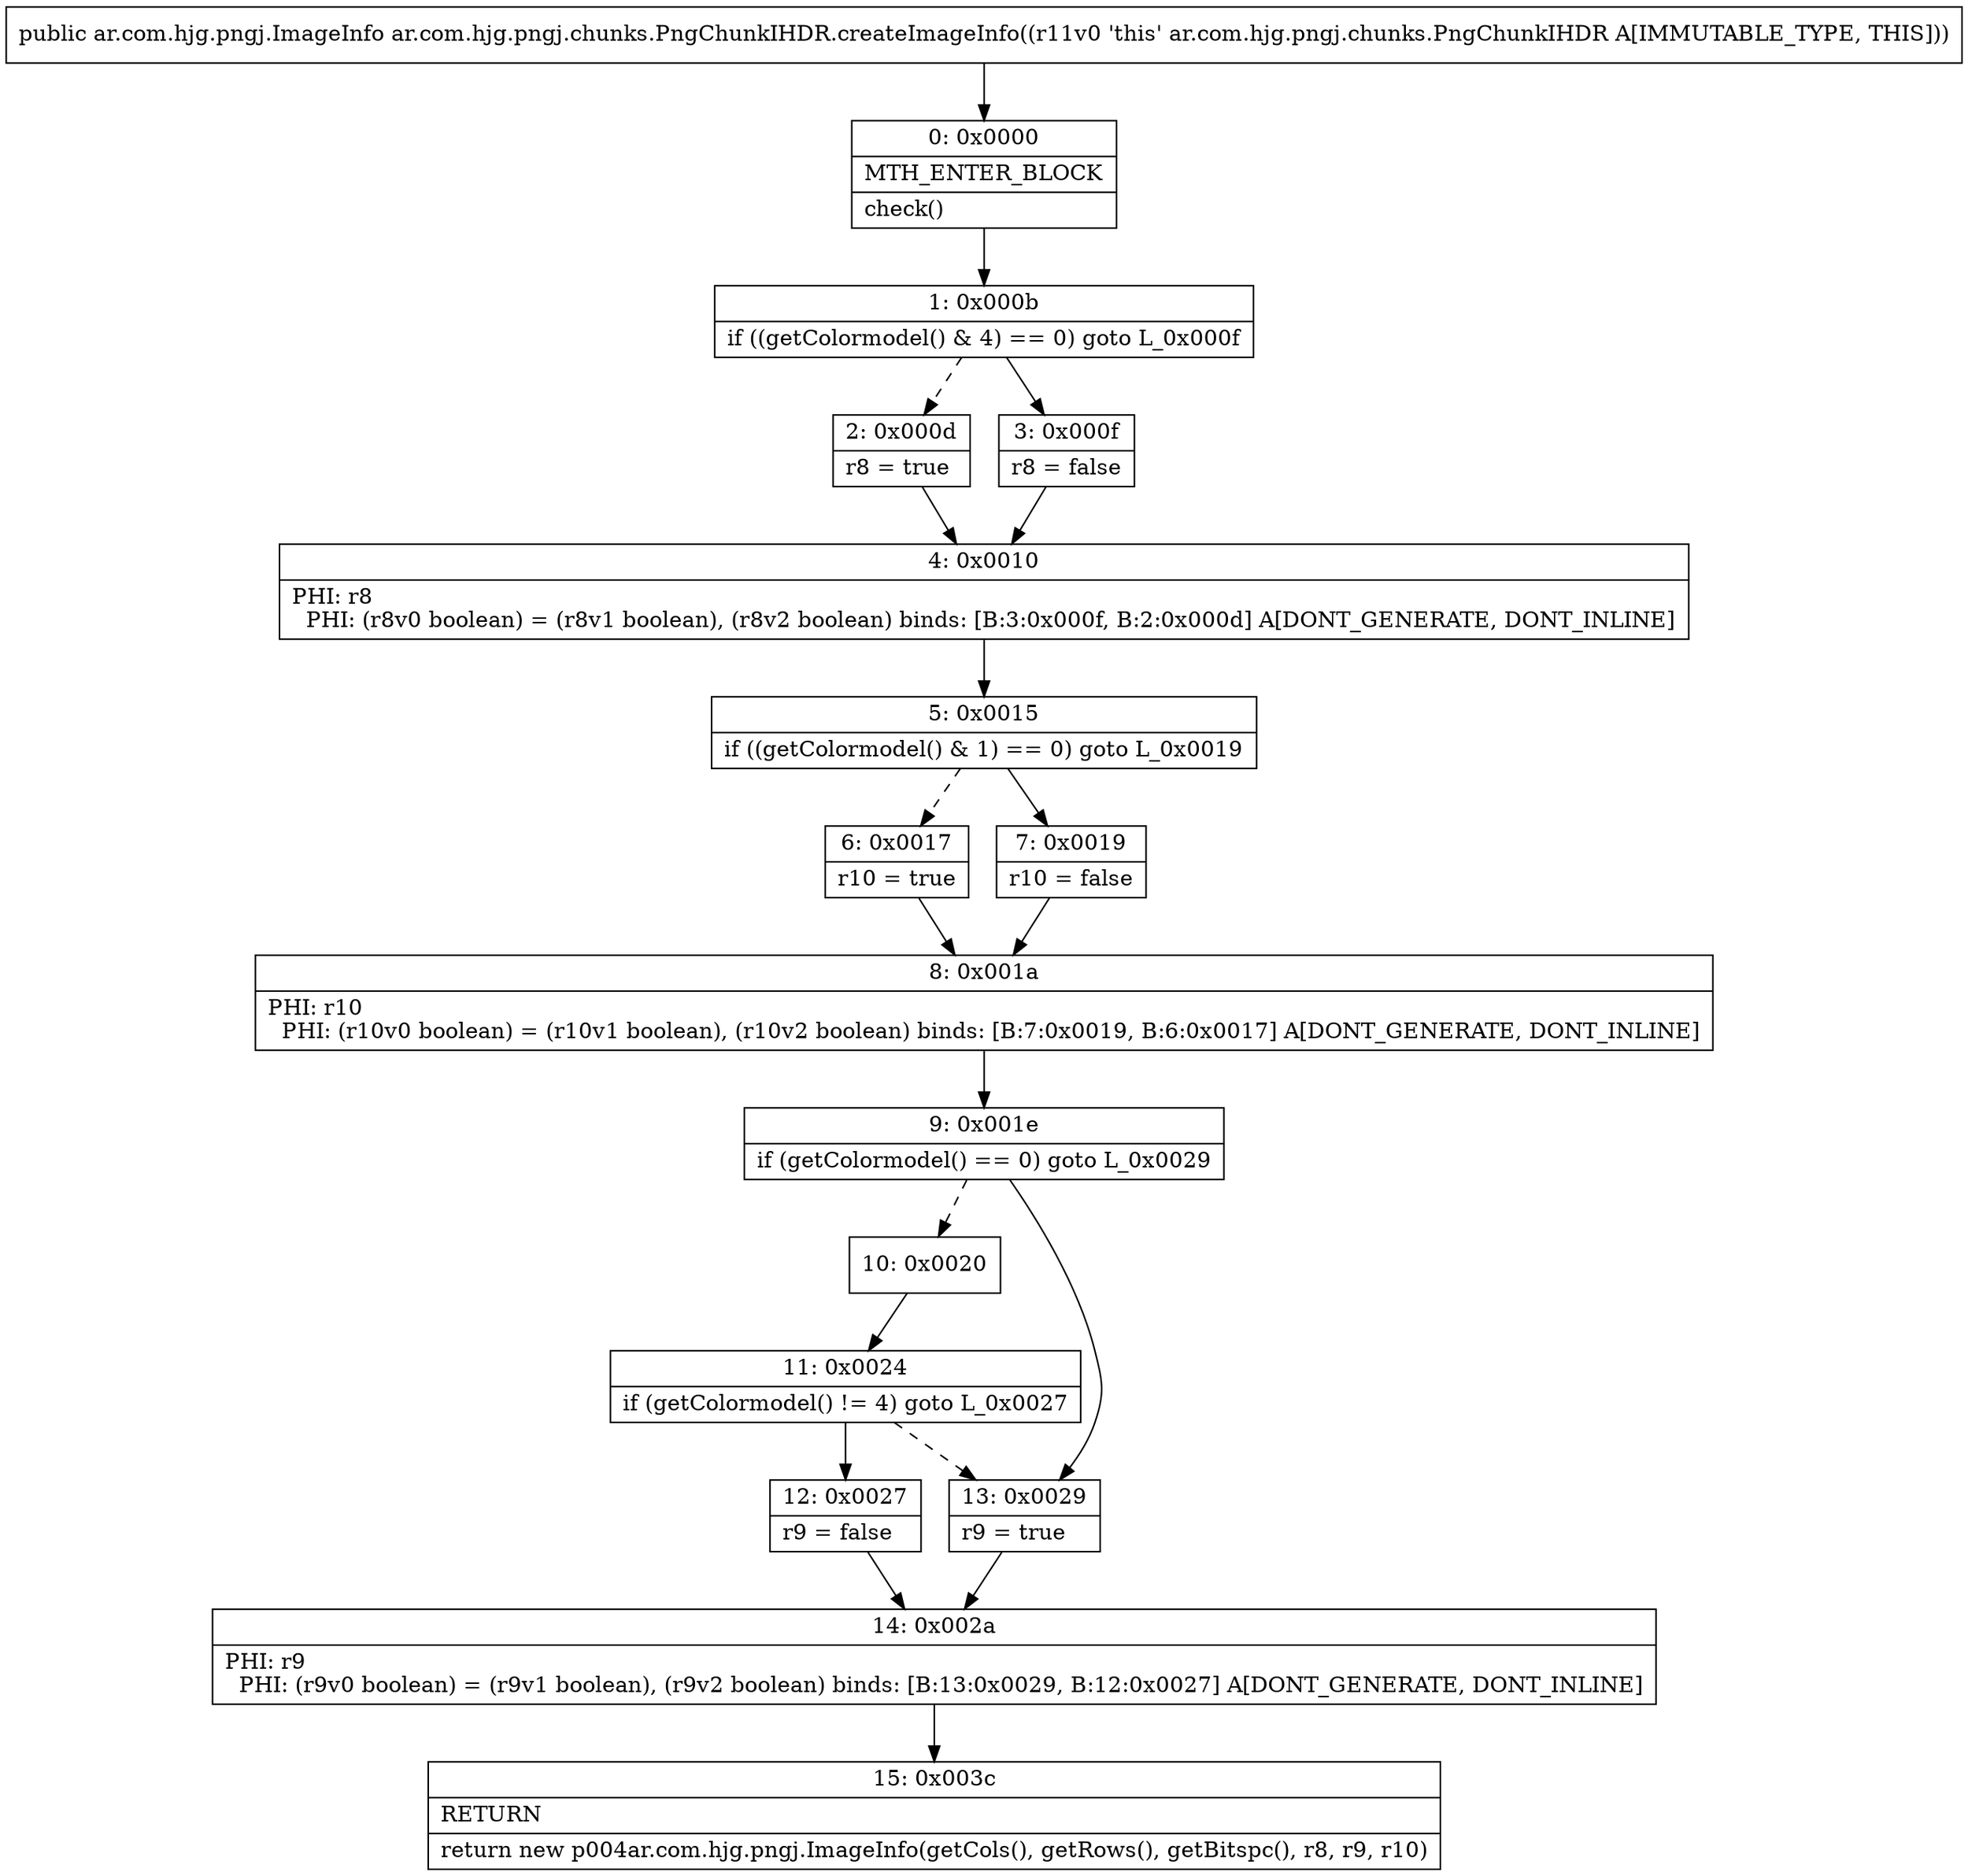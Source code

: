 digraph "CFG forar.com.hjg.pngj.chunks.PngChunkIHDR.createImageInfo()Lar\/com\/hjg\/pngj\/ImageInfo;" {
Node_0 [shape=record,label="{0\:\ 0x0000|MTH_ENTER_BLOCK\l|check()\l}"];
Node_1 [shape=record,label="{1\:\ 0x000b|if ((getColormodel() & 4) == 0) goto L_0x000f\l}"];
Node_2 [shape=record,label="{2\:\ 0x000d|r8 = true\l}"];
Node_3 [shape=record,label="{3\:\ 0x000f|r8 = false\l}"];
Node_4 [shape=record,label="{4\:\ 0x0010|PHI: r8 \l  PHI: (r8v0 boolean) = (r8v1 boolean), (r8v2 boolean) binds: [B:3:0x000f, B:2:0x000d] A[DONT_GENERATE, DONT_INLINE]\l}"];
Node_5 [shape=record,label="{5\:\ 0x0015|if ((getColormodel() & 1) == 0) goto L_0x0019\l}"];
Node_6 [shape=record,label="{6\:\ 0x0017|r10 = true\l}"];
Node_7 [shape=record,label="{7\:\ 0x0019|r10 = false\l}"];
Node_8 [shape=record,label="{8\:\ 0x001a|PHI: r10 \l  PHI: (r10v0 boolean) = (r10v1 boolean), (r10v2 boolean) binds: [B:7:0x0019, B:6:0x0017] A[DONT_GENERATE, DONT_INLINE]\l}"];
Node_9 [shape=record,label="{9\:\ 0x001e|if (getColormodel() == 0) goto L_0x0029\l}"];
Node_10 [shape=record,label="{10\:\ 0x0020}"];
Node_11 [shape=record,label="{11\:\ 0x0024|if (getColormodel() != 4) goto L_0x0027\l}"];
Node_12 [shape=record,label="{12\:\ 0x0027|r9 = false\l}"];
Node_13 [shape=record,label="{13\:\ 0x0029|r9 = true\l}"];
Node_14 [shape=record,label="{14\:\ 0x002a|PHI: r9 \l  PHI: (r9v0 boolean) = (r9v1 boolean), (r9v2 boolean) binds: [B:13:0x0029, B:12:0x0027] A[DONT_GENERATE, DONT_INLINE]\l}"];
Node_15 [shape=record,label="{15\:\ 0x003c|RETURN\l|return new p004ar.com.hjg.pngj.ImageInfo(getCols(), getRows(), getBitspc(), r8, r9, r10)\l}"];
MethodNode[shape=record,label="{public ar.com.hjg.pngj.ImageInfo ar.com.hjg.pngj.chunks.PngChunkIHDR.createImageInfo((r11v0 'this' ar.com.hjg.pngj.chunks.PngChunkIHDR A[IMMUTABLE_TYPE, THIS])) }"];
MethodNode -> Node_0;
Node_0 -> Node_1;
Node_1 -> Node_2[style=dashed];
Node_1 -> Node_3;
Node_2 -> Node_4;
Node_3 -> Node_4;
Node_4 -> Node_5;
Node_5 -> Node_6[style=dashed];
Node_5 -> Node_7;
Node_6 -> Node_8;
Node_7 -> Node_8;
Node_8 -> Node_9;
Node_9 -> Node_10[style=dashed];
Node_9 -> Node_13;
Node_10 -> Node_11;
Node_11 -> Node_12;
Node_11 -> Node_13[style=dashed];
Node_12 -> Node_14;
Node_13 -> Node_14;
Node_14 -> Node_15;
}

